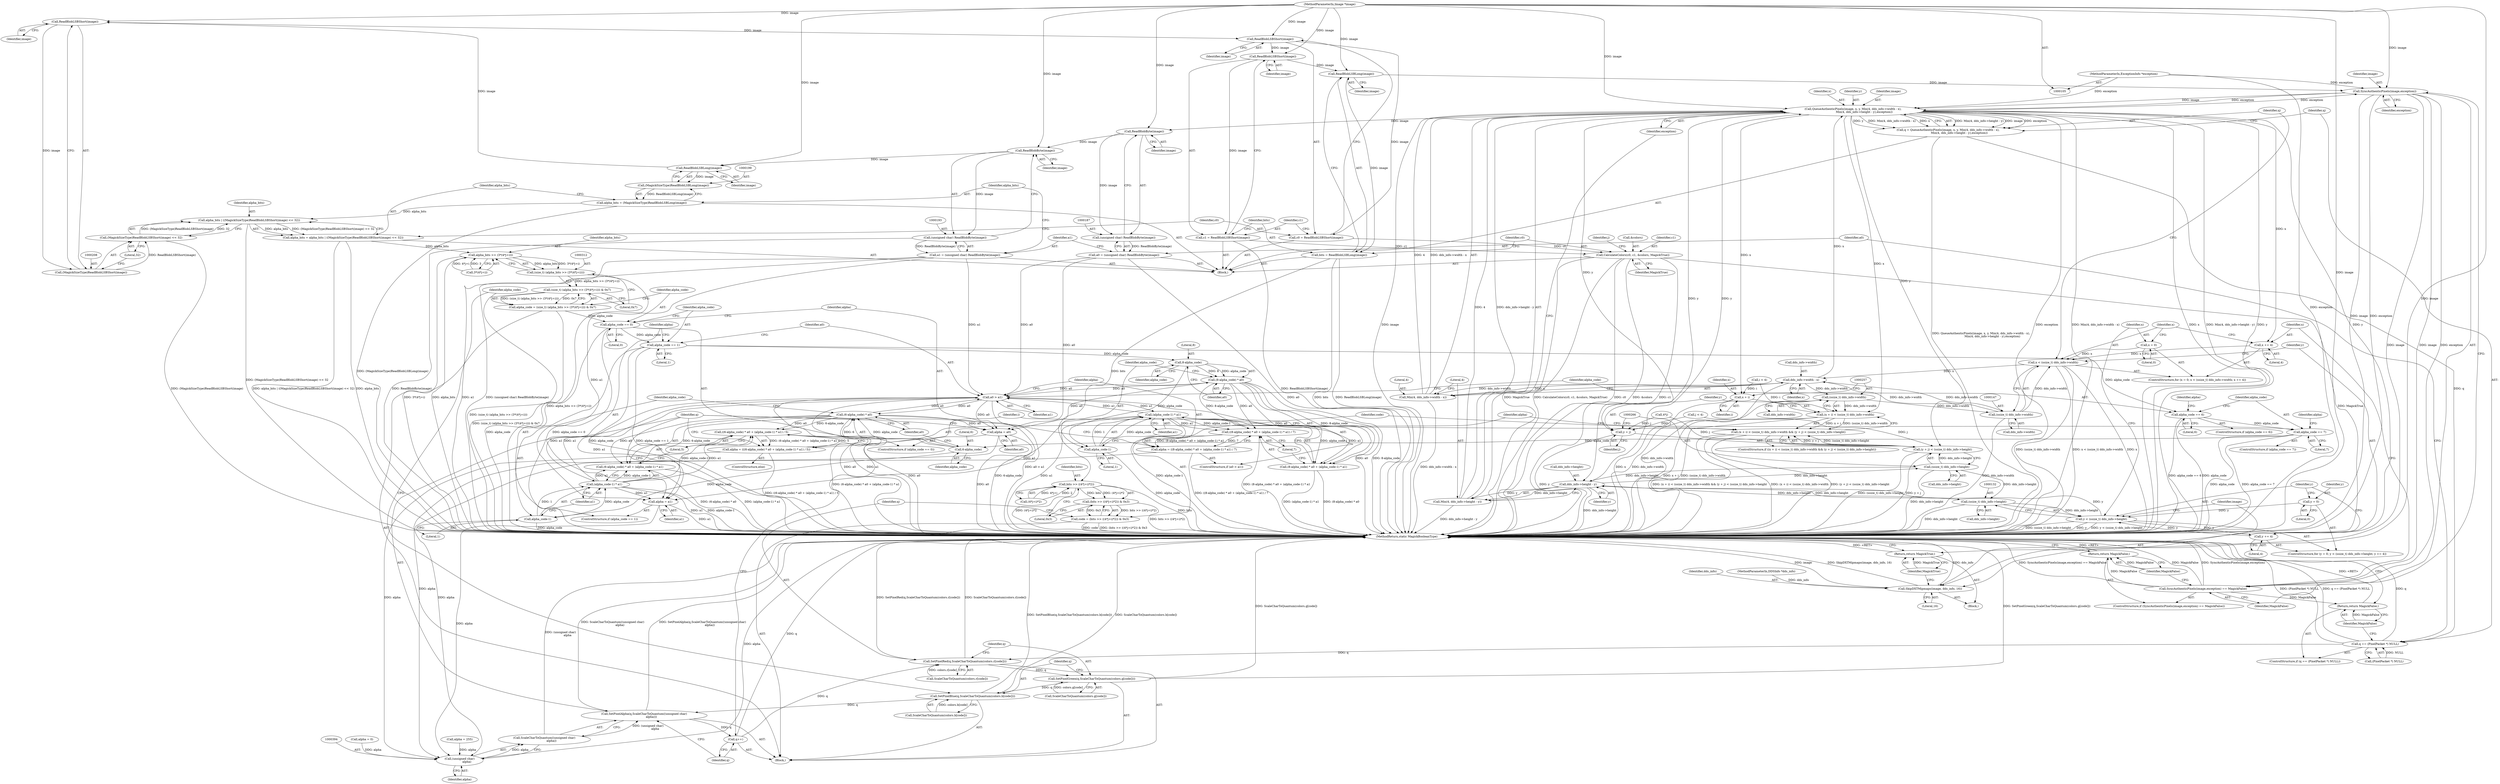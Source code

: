 digraph "1_ImageMagick_d7325bac173492b358417a0ad49fabad44447d52_2@pointer" {
"1000209" [label="(Call,ReadBlobLSBShort(image))"];
"1000200" [label="(Call,ReadBlobLSBLong(image))"];
"1000194" [label="(Call,ReadBlobByte(image))"];
"1000188" [label="(Call,ReadBlobByte(image))"];
"1000157" [label="(Call,QueueAuthenticPixels(image, x, y, Min(4, dds_info->width - x),\n                         Min(4, dds_info->height - y),exception))"];
"1000400" [label="(Call,SyncAuthenticPixels(image,exception))"];
"1000222" [label="(Call,ReadBlobLSBLong(image))"];
"1000218" [label="(Call,ReadBlobLSBShort(image))"];
"1000214" [label="(Call,ReadBlobLSBShort(image))"];
"1000209" [label="(Call,ReadBlobLSBShort(image))"];
"1000106" [label="(MethodParameterIn,Image *image)"];
"1000108" [label="(MethodParameterIn,ExceptionInfo *exception)"];
"1000163" [label="(Call,dds_info->width - x)"];
"1000146" [label="(Call,(ssize_t) dds_info->width)"];
"1000256" [label="(Call,(ssize_t) dds_info->width)"];
"1000144" [label="(Call,x < (ssize_t) dds_info->width)"];
"1000141" [label="(Call,x = 0)"];
"1000151" [label="(Call,x += 4)"];
"1000170" [label="(Call,dds_info->height - y)"];
"1000265" [label="(Call,(ssize_t) dds_info->height)"];
"1000131" [label="(Call,(ssize_t) dds_info->height)"];
"1000129" [label="(Call,y < (ssize_t) dds_info->height)"];
"1000126" [label="(Call,y = 0)"];
"1000136" [label="(Call,y += 4)"];
"1000161" [label="(Call,Min(4, dds_info->width - x))"];
"1000168" [label="(Call,Min(4, dds_info->height - y))"];
"1000207" [label="(Call,(MagickSizeType)ReadBlobLSBShort(image))"];
"1000206" [label="(Call,(MagickSizeType)ReadBlobLSBShort(image) << 32)"];
"1000204" [label="(Call,alpha_bits | ((MagickSizeType)ReadBlobLSBShort(image) << 32))"];
"1000202" [label="(Call,alpha_bits = alpha_bits | ((MagickSizeType)ReadBlobLSBShort(image) << 32))"];
"1000313" [label="(Call,alpha_bits >> (3*(4*j+i)))"];
"1000311" [label="(Call,(size_t) (alpha_bits >> (3*(4*j+i))))"];
"1000310" [label="(Call,(size_t) (alpha_bits >> (3*(4*j+i))) & 0x7)"];
"1000308" [label="(Call,alpha_code = (size_t) (alpha_bits >> (3*(4*j+i))) & 0x7)"];
"1000324" [label="(Call,alpha_code == 0)"];
"1000332" [label="(Call,alpha_code == 1)"];
"1000348" [label="(Call,8-alpha_code)"];
"1000347" [label="(Call,(8-alpha_code) * a0)"];
"1000327" [label="(Call,alpha = a0)"];
"1000393" [label="(Call,(unsigned char)\n                alpha)"];
"1000392" [label="(Call,ScaleCharToQuantum((unsigned char)\n                alpha))"];
"1000390" [label="(Call,SetPixelAlpha(q,ScaleCharToQuantum((unsigned char)\n                alpha)))"];
"1000396" [label="(Call,q++)"];
"1000284" [label="(Call,SetPixelRed(q,ScaleCharToQuantum(colors.r[code])))"];
"1000292" [label="(Call,SetPixelGreen(q,ScaleCharToQuantum(colors.g[code])))"];
"1000300" [label="(Call,SetPixelBlue(q,ScaleCharToQuantum(colors.b[code])))"];
"1000340" [label="(Call,a0 > a1)"];
"1000335" [label="(Call,alpha = a1)"];
"1000352" [label="(Call,(alpha_code-1) * a1)"];
"1000345" [label="(Call,((8-alpha_code) * a0 + (alpha_code-1) * a1) / 7)"];
"1000343" [label="(Call,alpha = ((8-alpha_code) * a0 + (alpha_code-1) * a1) / 7)"];
"1000346" [label="(Call,(8-alpha_code) * a0 + (alpha_code-1) * a1)"];
"1000379" [label="(Call,(6-alpha_code) * a0)"];
"1000377" [label="(Call,((6-alpha_code) * a0 + (alpha_code-1) * a1) / 5)"];
"1000375" [label="(Call,alpha = (((6-alpha_code) * a0 + (alpha_code-1) * a1) / 5))"];
"1000378" [label="(Call,(6-alpha_code) * a0 + (alpha_code-1) * a1)"];
"1000384" [label="(Call,(alpha_code-1) * a1)"];
"1000353" [label="(Call,alpha_code-1)"];
"1000360" [label="(Call,alpha_code == 6)"];
"1000368" [label="(Call,alpha_code == 7)"];
"1000380" [label="(Call,6-alpha_code)"];
"1000385" [label="(Call,alpha_code-1)"];
"1000212" [label="(Call,c0 = ReadBlobLSBShort(image))"];
"1000224" [label="(Call,CalculateColors(c0, c1, &colors, MagickTrue))"];
"1000410" [label="(Return,return MagickTrue;)"];
"1000216" [label="(Call,c1 = ReadBlobLSBShort(image))"];
"1000220" [label="(Call,bits = ReadBlobLSBLong(image))"];
"1000274" [label="(Call,bits >> ((4*j+i)*2))"];
"1000273" [label="(Call,(bits >> ((4*j+i)*2)) & 0x3)"];
"1000271" [label="(Call,code = (bits >> ((4*j+i)*2)) & 0x3)"];
"1000261" [label="(Call,(y + j) < (ssize_t) dds_info->height)"];
"1000251" [label="(Call,(x + i) < (ssize_t) dds_info->width && (y + j) < (ssize_t) dds_info->height)"];
"1000252" [label="(Call,(x + i) < (ssize_t) dds_info->width)"];
"1000155" [label="(Call,q = QueueAuthenticPixels(image, x, y, Min(4, dds_info->width - x),\n                         Min(4, dds_info->height - y),exception))"];
"1000177" [label="(Call,q == (PixelPacket *) NULL)"];
"1000186" [label="(Call,(unsigned char) ReadBlobByte(image))"];
"1000184" [label="(Call,a0 = (unsigned char) ReadBlobByte(image))"];
"1000192" [label="(Call,(unsigned char) ReadBlobByte(image))"];
"1000190" [label="(Call,a1 = (unsigned char) ReadBlobByte(image))"];
"1000198" [label="(Call,(MagickSizeType)ReadBlobLSBLong(image))"];
"1000196" [label="(Call,alpha_bits = (MagickSizeType)ReadBlobLSBLong(image))"];
"1000253" [label="(Call,x + i)"];
"1000262" [label="(Call,y + j)"];
"1000399" [label="(Call,SyncAuthenticPixels(image,exception) == MagickFalse)"];
"1000182" [label="(Return,return MagickFalse;)"];
"1000404" [label="(Return,return MagickFalse;)"];
"1000406" [label="(Call,SkipDXTMipmaps(image, dds_info, 16))"];
"1000108" [label="(MethodParameterIn,ExceptionInfo *exception)"];
"1000189" [label="(Identifier,image)"];
"1000265" [label="(Call,(ssize_t) dds_info->height)"];
"1000326" [label="(Literal,0)"];
"1000382" [label="(Identifier,alpha_code)"];
"1000109" [label="(Block,)"];
"1000274" [label="(Call,bits >> ((4*j+i)*2))"];
"1000391" [label="(Identifier,q)"];
"1000401" [label="(Identifier,image)"];
"1000308" [label="(Call,alpha_code = (size_t) (alpha_bits >> (3*(4*j+i))) & 0x7)"];
"1000340" [label="(Call,a0 > a1)"];
"1000197" [label="(Identifier,alpha_bits)"];
"1000375" [label="(Call,alpha = (((6-alpha_code) * a0 + (alpha_code-1) * a1) / 5))"];
"1000402" [label="(Identifier,exception)"];
"1000371" [label="(Call,alpha = 255)"];
"1000286" [label="(Call,ScaleCharToQuantum(colors.r[code]))"];
"1000127" [label="(Identifier,y)"];
"1000293" [label="(Identifier,q)"];
"1000207" [label="(Call,(MagickSizeType)ReadBlobLSBShort(image))"];
"1000362" [label="(Literal,6)"];
"1000363" [label="(Call,alpha = 0)"];
"1000191" [label="(Identifier,a1)"];
"1000376" [label="(Identifier,alpha)"];
"1000254" [label="(Identifier,x)"];
"1000137" [label="(Identifier,y)"];
"1000276" [label="(Call,(4*j+i)*2)"];
"1000176" [label="(ControlStructure,if (q == (PixelPacket *) NULL))"];
"1000131" [label="(Call,(ssize_t) dds_info->height)"];
"1000345" [label="(Call,((8-alpha_code) * a0 + (alpha_code-1) * a1) / 7)"];
"1000383" [label="(Identifier,a0)"];
"1000128" [label="(Literal,0)"];
"1000377" [label="(Call,((6-alpha_code) * a0 + (alpha_code-1) * a1) / 5)"];
"1000175" [label="(Identifier,exception)"];
"1000352" [label="(Call,(alpha_code-1) * a1)"];
"1000161" [label="(Call,Min(4, dds_info->width - x))"];
"1000158" [label="(Identifier,image)"];
"1000313" [label="(Call,alpha_bits >> (3*(4*j+i)))"];
"1000336" [label="(Identifier,alpha)"];
"1000218" [label="(Call,ReadBlobLSBShort(image))"];
"1000360" [label="(Call,alpha_code == 6)"];
"1000403" [label="(Identifier,MagickFalse)"];
"1000271" [label="(Call,code = (bits >> ((4*j+i)*2)) & 0x3)"];
"1000154" [label="(Block,)"];
"1000162" [label="(Literal,4)"];
"1000314" [label="(Identifier,alpha_bits)"];
"1000309" [label="(Identifier,alpha_code)"];
"1000153" [label="(Literal,4)"];
"1000188" [label="(Call,ReadBlobByte(image))"];
"1000285" [label="(Identifier,q)"];
"1000361" [label="(Identifier,alpha_code)"];
"1000226" [label="(Identifier,c1)"];
"1000206" [label="(Call,(MagickSizeType)ReadBlobLSBShort(image) << 32)"];
"1000125" [label="(ControlStructure,for (y = 0; y < (ssize_t) dds_info->height; y += 4))"];
"1000204" [label="(Call,alpha_bits | ((MagickSizeType)ReadBlobLSBShort(image) << 32))"];
"1000302" [label="(Call,ScaleCharToQuantum(colors.b[code]))"];
"1000359" [label="(ControlStructure,if (alpha_code == 6))"];
"1000179" [label="(Call,(PixelPacket *) NULL)"];
"1000405" [label="(Identifier,MagickFalse)"];
"1000182" [label="(Return,return MagickFalse;)"];
"1000232" [label="(Identifier,j)"];
"1000136" [label="(Call,y += 4)"];
"1000356" [label="(Identifier,a1)"];
"1000144" [label="(Call,x < (ssize_t) dds_info->width)"];
"1000275" [label="(Identifier,bits)"];
"1000212" [label="(Call,c0 = ReadBlobLSBShort(image))"];
"1000205" [label="(Identifier,alpha_bits)"];
"1000174" [label="(Identifier,y)"];
"1000354" [label="(Identifier,alpha_code)"];
"1000253" [label="(Call,x + i)"];
"1000256" [label="(Call,(ssize_t) dds_info->width)"];
"1000311" [label="(Call,(size_t) (alpha_bits >> (3*(4*j+i))))"];
"1000178" [label="(Identifier,q)"];
"1000255" [label="(Identifier,i)"];
"1000323" [label="(ControlStructure,if (alpha_code == 0))"];
"1000346" [label="(Call,(8-alpha_code) * a0 + (alpha_code-1) * a1)"];
"1000322" [label="(Literal,0x7)"];
"1000389" [label="(Literal,5)"];
"1000370" [label="(Literal,7)"];
"1000227" [label="(Call,&colors)"];
"1000200" [label="(Call,ReadBlobLSBLong(image))"];
"1000159" [label="(Identifier,x)"];
"1000216" [label="(Call,c1 = ReadBlobLSBShort(image))"];
"1000349" [label="(Literal,8)"];
"1000224" [label="(Call,CalculateColors(c0, c1, &colors, MagickTrue))"];
"1000222" [label="(Call,ReadBlobLSBLong(image))"];
"1000217" [label="(Identifier,c1)"];
"1000353" [label="(Call,alpha_code-1)"];
"1000344" [label="(Identifier,alpha)"];
"1000201" [label="(Identifier,image)"];
"1000234" [label="(Call,j < 4)"];
"1000209" [label="(Call,ReadBlobLSBShort(image))"];
"1000351" [label="(Identifier,a0)"];
"1000329" [label="(Identifier,a0)"];
"1000393" [label="(Call,(unsigned char)\n                alpha)"];
"1000169" [label="(Literal,4)"];
"1000164" [label="(Call,dds_info->width)"];
"1000160" [label="(Identifier,y)"];
"1000143" [label="(Literal,0)"];
"1000357" [label="(Literal,7)"];
"1000386" [label="(Identifier,alpha_code)"];
"1000126" [label="(Call,y = 0)"];
"1000140" [label="(ControlStructure,for (x = 0; x < (ssize_t) dds_info->width; x += 4))"];
"1000292" [label="(Call,SetPixelGreen(q,ScaleCharToQuantum(colors.g[code])))"];
"1000324" [label="(Call,alpha_code == 0)"];
"1000130" [label="(Identifier,y)"];
"1000385" [label="(Call,alpha_code-1)"];
"1000184" [label="(Call,a0 = (unsigned char) ReadBlobByte(image))"];
"1000142" [label="(Identifier,x)"];
"1000395" [label="(Identifier,alpha)"];
"1000368" [label="(Call,alpha_code == 7)"];
"1000355" [label="(Literal,1)"];
"1000244" [label="(Call,i < 4)"];
"1000106" [label="(MethodParameterIn,Image *image)"];
"1000392" [label="(Call,ScaleCharToQuantum((unsigned char)\n                alpha))"];
"1000151" [label="(Call,x += 4)"];
"1000315" [label="(Call,3*(4*j+i))"];
"1000332" [label="(Call,alpha_code == 1)"];
"1000221" [label="(Identifier,bits)"];
"1000264" [label="(Identifier,j)"];
"1000325" [label="(Identifier,alpha_code)"];
"1000270" [label="(Block,)"];
"1000380" [label="(Call,6-alpha_code)"];
"1000133" [label="(Call,dds_info->height)"];
"1000141" [label="(Call,x = 0)"];
"1000396" [label="(Call,q++)"];
"1000328" [label="(Identifier,alpha)"];
"1000379" [label="(Call,(6-alpha_code) * a0)"];
"1000407" [label="(Identifier,image)"];
"1000300" [label="(Call,SetPixelBlue(q,ScaleCharToQuantum(colors.b[code])))"];
"1000129" [label="(Call,y < (ssize_t) dds_info->height)"];
"1000190" [label="(Call,a1 = (unsigned char) ReadBlobByte(image))"];
"1000387" [label="(Literal,1)"];
"1000411" [label="(Identifier,MagickTrue)"];
"1000186" [label="(Call,(unsigned char) ReadBlobByte(image))"];
"1000342" [label="(Identifier,a1)"];
"1000156" [label="(Identifier,q)"];
"1000408" [label="(Identifier,dds_info)"];
"1000211" [label="(Literal,32)"];
"1000406" [label="(Call,SkipDXTMipmaps(image, dds_info, 16))"];
"1000272" [label="(Identifier,code)"];
"1000263" [label="(Identifier,y)"];
"1000294" [label="(Call,ScaleCharToQuantum(colors.g[code]))"];
"1000400" [label="(Call,SyncAuthenticPixels(image,exception))"];
"1000335" [label="(Call,alpha = a1)"];
"1000198" [label="(Call,(MagickSizeType)ReadBlobLSBLong(image))"];
"1000192" [label="(Call,(unsigned char) ReadBlobByte(image))"];
"1000310" [label="(Call,(size_t) (alpha_bits >> (3*(4*j+i))) & 0x7)"];
"1000195" [label="(Identifier,image)"];
"1000210" [label="(Identifier,image)"];
"1000348" [label="(Call,8-alpha_code)"];
"1000183" [label="(Identifier,MagickFalse)"];
"1000334" [label="(Literal,1)"];
"1000107" [label="(MethodParameterIn,DDSInfo *dds_info)"];
"1000214" [label="(Call,ReadBlobLSBShort(image))"];
"1000364" [label="(Identifier,alpha)"];
"1000185" [label="(Identifier,a0)"];
"1000203" [label="(Identifier,alpha_bits)"];
"1000252" [label="(Call,(x + i) < (ssize_t) dds_info->width)"];
"1000177" [label="(Call,q == (PixelPacket *) NULL)"];
"1000397" [label="(Identifier,q)"];
"1000155" [label="(Call,q = QueueAuthenticPixels(image, x, y, Min(4, dds_info->width - x),\n                         Min(4, dds_info->height - y),exception))"];
"1000171" [label="(Call,dds_info->height)"];
"1000202" [label="(Call,alpha_bits = alpha_bits | ((MagickSizeType)ReadBlobLSBShort(image) << 32))"];
"1000248" [label="(Identifier,i)"];
"1000146" [label="(Call,(ssize_t) dds_info->width)"];
"1000399" [label="(Call,SyncAuthenticPixels(image,exception) == MagickFalse)"];
"1000327" [label="(Call,alpha = a0)"];
"1000343" [label="(Call,alpha = ((8-alpha_code) * a0 + (alpha_code-1) * a1) / 7)"];
"1000283" [label="(Literal,0x3)"];
"1000220" [label="(Call,bits = ReadBlobLSBLong(image))"];
"1000138" [label="(Literal,4)"];
"1000219" [label="(Identifier,image)"];
"1000410" [label="(Return,return MagickTrue;)"];
"1000170" [label="(Call,dds_info->height - y)"];
"1000145" [label="(Identifier,x)"];
"1000267" [label="(Call,dds_info->height)"];
"1000163" [label="(Call,dds_info->width - x)"];
"1000223" [label="(Identifier,image)"];
"1000157" [label="(Call,QueueAuthenticPixels(image, x, y, Min(4, dds_info->width - x),\n                         Min(4, dds_info->height - y),exception))"];
"1000347" [label="(Call,(8-alpha_code) * a0)"];
"1000167" [label="(Identifier,x)"];
"1000333" [label="(Identifier,alpha_code)"];
"1000251" [label="(Call,(x + i) < (ssize_t) dds_info->width && (y + j) < (ssize_t) dds_info->height)"];
"1000194" [label="(Call,ReadBlobByte(image))"];
"1000196" [label="(Call,alpha_bits = (MagickSizeType)ReadBlobLSBLong(image))"];
"1000225" [label="(Identifier,c0)"];
"1000369" [label="(Identifier,alpha_code)"];
"1000213" [label="(Identifier,c0)"];
"1000258" [label="(Call,dds_info->width)"];
"1000284" [label="(Call,SetPixelRed(q,ScaleCharToQuantum(colors.r[code])))"];
"1000168" [label="(Call,Min(4, dds_info->height - y))"];
"1000262" [label="(Call,y + j)"];
"1000152" [label="(Identifier,x)"];
"1000301" [label="(Identifier,q)"];
"1000388" [label="(Identifier,a1)"];
"1000390" [label="(Call,SetPixelAlpha(q,ScaleCharToQuantum((unsigned char)\n                alpha)))"];
"1000318" [label="(Call,4*j)"];
"1000398" [label="(ControlStructure,if (SyncAuthenticPixels(image,exception) == MagickFalse))"];
"1000367" [label="(ControlStructure,if (alpha_code == 7))"];
"1000339" [label="(ControlStructure,if (a0 > a1))"];
"1000350" [label="(Identifier,alpha_code)"];
"1000273" [label="(Call,(bits >> ((4*j+i)*2)) & 0x3)"];
"1000378" [label="(Call,(6-alpha_code) * a0 + (alpha_code-1) * a1)"];
"1000372" [label="(Identifier,alpha)"];
"1000337" [label="(Identifier,a1)"];
"1000261" [label="(Call,(y + j) < (ssize_t) dds_info->height)"];
"1000341" [label="(Identifier,a0)"];
"1000381" [label="(Literal,6)"];
"1000404" [label="(Return,return MagickFalse;)"];
"1000384" [label="(Call,(alpha_code-1) * a1)"];
"1000250" [label="(ControlStructure,if ((x + i) < (ssize_t) dds_info->width && (y + j) < (ssize_t) dds_info->height))"];
"1000148" [label="(Call,dds_info->width)"];
"1000331" [label="(ControlStructure,if (alpha_code == 1))"];
"1000412" [label="(MethodReturn,static MagickBooleanType)"];
"1000409" [label="(Literal,16)"];
"1000215" [label="(Identifier,image)"];
"1000229" [label="(Identifier,MagickTrue)"];
"1000374" [label="(ControlStructure,else)"];
"1000209" -> "1000207"  [label="AST: "];
"1000209" -> "1000210"  [label="CFG: "];
"1000210" -> "1000209"  [label="AST: "];
"1000207" -> "1000209"  [label="CFG: "];
"1000209" -> "1000207"  [label="DDG: image"];
"1000200" -> "1000209"  [label="DDG: image"];
"1000106" -> "1000209"  [label="DDG: image"];
"1000209" -> "1000214"  [label="DDG: image"];
"1000200" -> "1000198"  [label="AST: "];
"1000200" -> "1000201"  [label="CFG: "];
"1000201" -> "1000200"  [label="AST: "];
"1000198" -> "1000200"  [label="CFG: "];
"1000200" -> "1000198"  [label="DDG: image"];
"1000194" -> "1000200"  [label="DDG: image"];
"1000106" -> "1000200"  [label="DDG: image"];
"1000194" -> "1000192"  [label="AST: "];
"1000194" -> "1000195"  [label="CFG: "];
"1000195" -> "1000194"  [label="AST: "];
"1000192" -> "1000194"  [label="CFG: "];
"1000194" -> "1000192"  [label="DDG: image"];
"1000188" -> "1000194"  [label="DDG: image"];
"1000106" -> "1000194"  [label="DDG: image"];
"1000188" -> "1000186"  [label="AST: "];
"1000188" -> "1000189"  [label="CFG: "];
"1000189" -> "1000188"  [label="AST: "];
"1000186" -> "1000188"  [label="CFG: "];
"1000188" -> "1000186"  [label="DDG: image"];
"1000157" -> "1000188"  [label="DDG: image"];
"1000106" -> "1000188"  [label="DDG: image"];
"1000157" -> "1000155"  [label="AST: "];
"1000157" -> "1000175"  [label="CFG: "];
"1000158" -> "1000157"  [label="AST: "];
"1000159" -> "1000157"  [label="AST: "];
"1000160" -> "1000157"  [label="AST: "];
"1000161" -> "1000157"  [label="AST: "];
"1000168" -> "1000157"  [label="AST: "];
"1000175" -> "1000157"  [label="AST: "];
"1000155" -> "1000157"  [label="CFG: "];
"1000157" -> "1000412"  [label="DDG: x"];
"1000157" -> "1000412"  [label="DDG: Min(4, dds_info->height - y)"];
"1000157" -> "1000412"  [label="DDG: y"];
"1000157" -> "1000412"  [label="DDG: image"];
"1000157" -> "1000412"  [label="DDG: Min(4, dds_info->width - x)"];
"1000157" -> "1000412"  [label="DDG: exception"];
"1000157" -> "1000136"  [label="DDG: y"];
"1000157" -> "1000151"  [label="DDG: x"];
"1000157" -> "1000155"  [label="DDG: Min(4, dds_info->height - y)"];
"1000157" -> "1000155"  [label="DDG: image"];
"1000157" -> "1000155"  [label="DDG: exception"];
"1000157" -> "1000155"  [label="DDG: y"];
"1000157" -> "1000155"  [label="DDG: Min(4, dds_info->width - x)"];
"1000157" -> "1000155"  [label="DDG: x"];
"1000400" -> "1000157"  [label="DDG: image"];
"1000400" -> "1000157"  [label="DDG: exception"];
"1000106" -> "1000157"  [label="DDG: image"];
"1000163" -> "1000157"  [label="DDG: x"];
"1000170" -> "1000157"  [label="DDG: y"];
"1000161" -> "1000157"  [label="DDG: 4"];
"1000161" -> "1000157"  [label="DDG: dds_info->width - x"];
"1000168" -> "1000157"  [label="DDG: 4"];
"1000168" -> "1000157"  [label="DDG: dds_info->height - y"];
"1000157" -> "1000170"  [label="DDG: y"];
"1000108" -> "1000157"  [label="DDG: exception"];
"1000157" -> "1000252"  [label="DDG: x"];
"1000157" -> "1000253"  [label="DDG: x"];
"1000157" -> "1000261"  [label="DDG: y"];
"1000157" -> "1000262"  [label="DDG: y"];
"1000157" -> "1000400"  [label="DDG: exception"];
"1000400" -> "1000399"  [label="AST: "];
"1000400" -> "1000402"  [label="CFG: "];
"1000401" -> "1000400"  [label="AST: "];
"1000402" -> "1000400"  [label="AST: "];
"1000403" -> "1000400"  [label="CFG: "];
"1000400" -> "1000412"  [label="DDG: image"];
"1000400" -> "1000412"  [label="DDG: exception"];
"1000400" -> "1000399"  [label="DDG: image"];
"1000400" -> "1000399"  [label="DDG: exception"];
"1000222" -> "1000400"  [label="DDG: image"];
"1000106" -> "1000400"  [label="DDG: image"];
"1000108" -> "1000400"  [label="DDG: exception"];
"1000400" -> "1000406"  [label="DDG: image"];
"1000222" -> "1000220"  [label="AST: "];
"1000222" -> "1000223"  [label="CFG: "];
"1000223" -> "1000222"  [label="AST: "];
"1000220" -> "1000222"  [label="CFG: "];
"1000222" -> "1000220"  [label="DDG: image"];
"1000218" -> "1000222"  [label="DDG: image"];
"1000106" -> "1000222"  [label="DDG: image"];
"1000218" -> "1000216"  [label="AST: "];
"1000218" -> "1000219"  [label="CFG: "];
"1000219" -> "1000218"  [label="AST: "];
"1000216" -> "1000218"  [label="CFG: "];
"1000218" -> "1000216"  [label="DDG: image"];
"1000214" -> "1000218"  [label="DDG: image"];
"1000106" -> "1000218"  [label="DDG: image"];
"1000214" -> "1000212"  [label="AST: "];
"1000214" -> "1000215"  [label="CFG: "];
"1000215" -> "1000214"  [label="AST: "];
"1000212" -> "1000214"  [label="CFG: "];
"1000214" -> "1000212"  [label="DDG: image"];
"1000106" -> "1000214"  [label="DDG: image"];
"1000106" -> "1000105"  [label="AST: "];
"1000106" -> "1000412"  [label="DDG: image"];
"1000106" -> "1000406"  [label="DDG: image"];
"1000108" -> "1000105"  [label="AST: "];
"1000108" -> "1000412"  [label="DDG: exception"];
"1000163" -> "1000161"  [label="AST: "];
"1000163" -> "1000167"  [label="CFG: "];
"1000164" -> "1000163"  [label="AST: "];
"1000167" -> "1000163"  [label="AST: "];
"1000161" -> "1000163"  [label="CFG: "];
"1000163" -> "1000412"  [label="DDG: dds_info->width"];
"1000163" -> "1000146"  [label="DDG: dds_info->width"];
"1000163" -> "1000161"  [label="DDG: dds_info->width"];
"1000163" -> "1000161"  [label="DDG: x"];
"1000146" -> "1000163"  [label="DDG: dds_info->width"];
"1000144" -> "1000163"  [label="DDG: x"];
"1000163" -> "1000256"  [label="DDG: dds_info->width"];
"1000146" -> "1000144"  [label="AST: "];
"1000146" -> "1000148"  [label="CFG: "];
"1000147" -> "1000146"  [label="AST: "];
"1000148" -> "1000146"  [label="AST: "];
"1000144" -> "1000146"  [label="CFG: "];
"1000146" -> "1000412"  [label="DDG: dds_info->width"];
"1000146" -> "1000144"  [label="DDG: dds_info->width"];
"1000256" -> "1000146"  [label="DDG: dds_info->width"];
"1000256" -> "1000252"  [label="AST: "];
"1000256" -> "1000258"  [label="CFG: "];
"1000257" -> "1000256"  [label="AST: "];
"1000258" -> "1000256"  [label="AST: "];
"1000252" -> "1000256"  [label="CFG: "];
"1000256" -> "1000412"  [label="DDG: dds_info->width"];
"1000256" -> "1000252"  [label="DDG: dds_info->width"];
"1000144" -> "1000140"  [label="AST: "];
"1000145" -> "1000144"  [label="AST: "];
"1000156" -> "1000144"  [label="CFG: "];
"1000137" -> "1000144"  [label="CFG: "];
"1000144" -> "1000412"  [label="DDG: x < (ssize_t) dds_info->width"];
"1000144" -> "1000412"  [label="DDG: x"];
"1000144" -> "1000412"  [label="DDG: (ssize_t) dds_info->width"];
"1000141" -> "1000144"  [label="DDG: x"];
"1000151" -> "1000144"  [label="DDG: x"];
"1000141" -> "1000140"  [label="AST: "];
"1000141" -> "1000143"  [label="CFG: "];
"1000142" -> "1000141"  [label="AST: "];
"1000143" -> "1000141"  [label="AST: "];
"1000145" -> "1000141"  [label="CFG: "];
"1000151" -> "1000140"  [label="AST: "];
"1000151" -> "1000153"  [label="CFG: "];
"1000152" -> "1000151"  [label="AST: "];
"1000153" -> "1000151"  [label="AST: "];
"1000145" -> "1000151"  [label="CFG: "];
"1000170" -> "1000168"  [label="AST: "];
"1000170" -> "1000174"  [label="CFG: "];
"1000171" -> "1000170"  [label="AST: "];
"1000174" -> "1000170"  [label="AST: "];
"1000168" -> "1000170"  [label="CFG: "];
"1000170" -> "1000412"  [label="DDG: dds_info->height"];
"1000170" -> "1000131"  [label="DDG: dds_info->height"];
"1000170" -> "1000168"  [label="DDG: dds_info->height"];
"1000170" -> "1000168"  [label="DDG: y"];
"1000265" -> "1000170"  [label="DDG: dds_info->height"];
"1000131" -> "1000170"  [label="DDG: dds_info->height"];
"1000129" -> "1000170"  [label="DDG: y"];
"1000170" -> "1000265"  [label="DDG: dds_info->height"];
"1000265" -> "1000261"  [label="AST: "];
"1000265" -> "1000267"  [label="CFG: "];
"1000266" -> "1000265"  [label="AST: "];
"1000267" -> "1000265"  [label="AST: "];
"1000261" -> "1000265"  [label="CFG: "];
"1000265" -> "1000412"  [label="DDG: dds_info->height"];
"1000265" -> "1000131"  [label="DDG: dds_info->height"];
"1000265" -> "1000261"  [label="DDG: dds_info->height"];
"1000131" -> "1000129"  [label="AST: "];
"1000131" -> "1000133"  [label="CFG: "];
"1000132" -> "1000131"  [label="AST: "];
"1000133" -> "1000131"  [label="AST: "];
"1000129" -> "1000131"  [label="CFG: "];
"1000131" -> "1000412"  [label="DDG: dds_info->height"];
"1000131" -> "1000129"  [label="DDG: dds_info->height"];
"1000129" -> "1000125"  [label="AST: "];
"1000130" -> "1000129"  [label="AST: "];
"1000142" -> "1000129"  [label="CFG: "];
"1000407" -> "1000129"  [label="CFG: "];
"1000129" -> "1000412"  [label="DDG: y"];
"1000129" -> "1000412"  [label="DDG: y < (ssize_t) dds_info->height"];
"1000129" -> "1000412"  [label="DDG: (ssize_t) dds_info->height"];
"1000126" -> "1000129"  [label="DDG: y"];
"1000136" -> "1000129"  [label="DDG: y"];
"1000129" -> "1000136"  [label="DDG: y"];
"1000126" -> "1000125"  [label="AST: "];
"1000126" -> "1000128"  [label="CFG: "];
"1000127" -> "1000126"  [label="AST: "];
"1000128" -> "1000126"  [label="AST: "];
"1000130" -> "1000126"  [label="CFG: "];
"1000136" -> "1000125"  [label="AST: "];
"1000136" -> "1000138"  [label="CFG: "];
"1000137" -> "1000136"  [label="AST: "];
"1000138" -> "1000136"  [label="AST: "];
"1000130" -> "1000136"  [label="CFG: "];
"1000162" -> "1000161"  [label="AST: "];
"1000169" -> "1000161"  [label="CFG: "];
"1000161" -> "1000412"  [label="DDG: dds_info->width - x"];
"1000169" -> "1000168"  [label="AST: "];
"1000175" -> "1000168"  [label="CFG: "];
"1000168" -> "1000412"  [label="DDG: dds_info->height - y"];
"1000207" -> "1000206"  [label="AST: "];
"1000208" -> "1000207"  [label="AST: "];
"1000211" -> "1000207"  [label="CFG: "];
"1000207" -> "1000206"  [label="DDG: ReadBlobLSBShort(image)"];
"1000206" -> "1000204"  [label="AST: "];
"1000206" -> "1000211"  [label="CFG: "];
"1000211" -> "1000206"  [label="AST: "];
"1000204" -> "1000206"  [label="CFG: "];
"1000206" -> "1000412"  [label="DDG: (MagickSizeType)ReadBlobLSBShort(image)"];
"1000206" -> "1000204"  [label="DDG: (MagickSizeType)ReadBlobLSBShort(image)"];
"1000206" -> "1000204"  [label="DDG: 32"];
"1000204" -> "1000202"  [label="AST: "];
"1000205" -> "1000204"  [label="AST: "];
"1000202" -> "1000204"  [label="CFG: "];
"1000204" -> "1000412"  [label="DDG: (MagickSizeType)ReadBlobLSBShort(image) << 32"];
"1000204" -> "1000202"  [label="DDG: alpha_bits"];
"1000204" -> "1000202"  [label="DDG: (MagickSizeType)ReadBlobLSBShort(image) << 32"];
"1000196" -> "1000204"  [label="DDG: alpha_bits"];
"1000202" -> "1000154"  [label="AST: "];
"1000203" -> "1000202"  [label="AST: "];
"1000213" -> "1000202"  [label="CFG: "];
"1000202" -> "1000412"  [label="DDG: alpha_bits"];
"1000202" -> "1000412"  [label="DDG: alpha_bits | ((MagickSizeType)ReadBlobLSBShort(image) << 32)"];
"1000202" -> "1000313"  [label="DDG: alpha_bits"];
"1000313" -> "1000311"  [label="AST: "];
"1000313" -> "1000315"  [label="CFG: "];
"1000314" -> "1000313"  [label="AST: "];
"1000315" -> "1000313"  [label="AST: "];
"1000311" -> "1000313"  [label="CFG: "];
"1000313" -> "1000412"  [label="DDG: 3*(4*j+i)"];
"1000313" -> "1000412"  [label="DDG: alpha_bits"];
"1000313" -> "1000311"  [label="DDG: alpha_bits"];
"1000313" -> "1000311"  [label="DDG: 3*(4*j+i)"];
"1000315" -> "1000313"  [label="DDG: 3"];
"1000315" -> "1000313"  [label="DDG: 4*j+i"];
"1000311" -> "1000310"  [label="AST: "];
"1000312" -> "1000311"  [label="AST: "];
"1000322" -> "1000311"  [label="CFG: "];
"1000311" -> "1000412"  [label="DDG: alpha_bits >> (3*(4*j+i))"];
"1000311" -> "1000310"  [label="DDG: alpha_bits >> (3*(4*j+i))"];
"1000310" -> "1000308"  [label="AST: "];
"1000310" -> "1000322"  [label="CFG: "];
"1000322" -> "1000310"  [label="AST: "];
"1000308" -> "1000310"  [label="CFG: "];
"1000310" -> "1000412"  [label="DDG: (size_t) (alpha_bits >> (3*(4*j+i)))"];
"1000310" -> "1000308"  [label="DDG: (size_t) (alpha_bits >> (3*(4*j+i)))"];
"1000310" -> "1000308"  [label="DDG: 0x7"];
"1000308" -> "1000270"  [label="AST: "];
"1000309" -> "1000308"  [label="AST: "];
"1000325" -> "1000308"  [label="CFG: "];
"1000308" -> "1000412"  [label="DDG: (size_t) (alpha_bits >> (3*(4*j+i))) & 0x7"];
"1000308" -> "1000324"  [label="DDG: alpha_code"];
"1000324" -> "1000323"  [label="AST: "];
"1000324" -> "1000326"  [label="CFG: "];
"1000325" -> "1000324"  [label="AST: "];
"1000326" -> "1000324"  [label="AST: "];
"1000328" -> "1000324"  [label="CFG: "];
"1000333" -> "1000324"  [label="CFG: "];
"1000324" -> "1000412"  [label="DDG: alpha_code == 0"];
"1000324" -> "1000412"  [label="DDG: alpha_code"];
"1000324" -> "1000332"  [label="DDG: alpha_code"];
"1000332" -> "1000331"  [label="AST: "];
"1000332" -> "1000334"  [label="CFG: "];
"1000333" -> "1000332"  [label="AST: "];
"1000334" -> "1000332"  [label="AST: "];
"1000336" -> "1000332"  [label="CFG: "];
"1000341" -> "1000332"  [label="CFG: "];
"1000332" -> "1000412"  [label="DDG: alpha_code"];
"1000332" -> "1000412"  [label="DDG: alpha_code == 1"];
"1000332" -> "1000348"  [label="DDG: alpha_code"];
"1000332" -> "1000360"  [label="DDG: alpha_code"];
"1000348" -> "1000347"  [label="AST: "];
"1000348" -> "1000350"  [label="CFG: "];
"1000349" -> "1000348"  [label="AST: "];
"1000350" -> "1000348"  [label="AST: "];
"1000351" -> "1000348"  [label="CFG: "];
"1000348" -> "1000347"  [label="DDG: 8"];
"1000348" -> "1000347"  [label="DDG: alpha_code"];
"1000348" -> "1000353"  [label="DDG: alpha_code"];
"1000347" -> "1000346"  [label="AST: "];
"1000347" -> "1000351"  [label="CFG: "];
"1000351" -> "1000347"  [label="AST: "];
"1000354" -> "1000347"  [label="CFG: "];
"1000347" -> "1000412"  [label="DDG: a0"];
"1000347" -> "1000412"  [label="DDG: 8-alpha_code"];
"1000347" -> "1000327"  [label="DDG: a0"];
"1000347" -> "1000340"  [label="DDG: a0"];
"1000347" -> "1000345"  [label="DDG: 8-alpha_code"];
"1000347" -> "1000345"  [label="DDG: a0"];
"1000347" -> "1000346"  [label="DDG: 8-alpha_code"];
"1000347" -> "1000346"  [label="DDG: a0"];
"1000340" -> "1000347"  [label="DDG: a0"];
"1000327" -> "1000323"  [label="AST: "];
"1000327" -> "1000329"  [label="CFG: "];
"1000328" -> "1000327"  [label="AST: "];
"1000329" -> "1000327"  [label="AST: "];
"1000391" -> "1000327"  [label="CFG: "];
"1000327" -> "1000412"  [label="DDG: a0"];
"1000379" -> "1000327"  [label="DDG: a0"];
"1000340" -> "1000327"  [label="DDG: a0"];
"1000184" -> "1000327"  [label="DDG: a0"];
"1000327" -> "1000393"  [label="DDG: alpha"];
"1000393" -> "1000392"  [label="AST: "];
"1000393" -> "1000395"  [label="CFG: "];
"1000394" -> "1000393"  [label="AST: "];
"1000395" -> "1000393"  [label="AST: "];
"1000392" -> "1000393"  [label="CFG: "];
"1000393" -> "1000412"  [label="DDG: alpha"];
"1000393" -> "1000392"  [label="DDG: alpha"];
"1000375" -> "1000393"  [label="DDG: alpha"];
"1000363" -> "1000393"  [label="DDG: alpha"];
"1000371" -> "1000393"  [label="DDG: alpha"];
"1000335" -> "1000393"  [label="DDG: alpha"];
"1000343" -> "1000393"  [label="DDG: alpha"];
"1000392" -> "1000390"  [label="AST: "];
"1000390" -> "1000392"  [label="CFG: "];
"1000392" -> "1000412"  [label="DDG: (unsigned char)\n                alpha"];
"1000392" -> "1000390"  [label="DDG: (unsigned char)\n                alpha"];
"1000390" -> "1000270"  [label="AST: "];
"1000391" -> "1000390"  [label="AST: "];
"1000397" -> "1000390"  [label="CFG: "];
"1000390" -> "1000412"  [label="DDG: ScaleCharToQuantum((unsigned char)\n                alpha)"];
"1000390" -> "1000412"  [label="DDG: SetPixelAlpha(q,ScaleCharToQuantum((unsigned char)\n                alpha))"];
"1000300" -> "1000390"  [label="DDG: q"];
"1000390" -> "1000396"  [label="DDG: q"];
"1000396" -> "1000270"  [label="AST: "];
"1000396" -> "1000397"  [label="CFG: "];
"1000397" -> "1000396"  [label="AST: "];
"1000248" -> "1000396"  [label="CFG: "];
"1000396" -> "1000412"  [label="DDG: q"];
"1000396" -> "1000284"  [label="DDG: q"];
"1000284" -> "1000270"  [label="AST: "];
"1000284" -> "1000286"  [label="CFG: "];
"1000285" -> "1000284"  [label="AST: "];
"1000286" -> "1000284"  [label="AST: "];
"1000293" -> "1000284"  [label="CFG: "];
"1000284" -> "1000412"  [label="DDG: ScaleCharToQuantum(colors.r[code])"];
"1000284" -> "1000412"  [label="DDG: SetPixelRed(q,ScaleCharToQuantum(colors.r[code]))"];
"1000177" -> "1000284"  [label="DDG: q"];
"1000286" -> "1000284"  [label="DDG: colors.r[code]"];
"1000284" -> "1000292"  [label="DDG: q"];
"1000292" -> "1000270"  [label="AST: "];
"1000292" -> "1000294"  [label="CFG: "];
"1000293" -> "1000292"  [label="AST: "];
"1000294" -> "1000292"  [label="AST: "];
"1000301" -> "1000292"  [label="CFG: "];
"1000292" -> "1000412"  [label="DDG: SetPixelGreen(q,ScaleCharToQuantum(colors.g[code]))"];
"1000292" -> "1000412"  [label="DDG: ScaleCharToQuantum(colors.g[code])"];
"1000294" -> "1000292"  [label="DDG: colors.g[code]"];
"1000292" -> "1000300"  [label="DDG: q"];
"1000300" -> "1000270"  [label="AST: "];
"1000300" -> "1000302"  [label="CFG: "];
"1000301" -> "1000300"  [label="AST: "];
"1000302" -> "1000300"  [label="AST: "];
"1000309" -> "1000300"  [label="CFG: "];
"1000300" -> "1000412"  [label="DDG: ScaleCharToQuantum(colors.b[code])"];
"1000300" -> "1000412"  [label="DDG: SetPixelBlue(q,ScaleCharToQuantum(colors.b[code]))"];
"1000302" -> "1000300"  [label="DDG: colors.b[code]"];
"1000340" -> "1000339"  [label="AST: "];
"1000340" -> "1000342"  [label="CFG: "];
"1000341" -> "1000340"  [label="AST: "];
"1000342" -> "1000340"  [label="AST: "];
"1000344" -> "1000340"  [label="CFG: "];
"1000361" -> "1000340"  [label="CFG: "];
"1000340" -> "1000412"  [label="DDG: a1"];
"1000340" -> "1000412"  [label="DDG: a0 > a1"];
"1000340" -> "1000412"  [label="DDG: a0"];
"1000340" -> "1000335"  [label="DDG: a1"];
"1000379" -> "1000340"  [label="DDG: a0"];
"1000184" -> "1000340"  [label="DDG: a0"];
"1000352" -> "1000340"  [label="DDG: a1"];
"1000384" -> "1000340"  [label="DDG: a1"];
"1000190" -> "1000340"  [label="DDG: a1"];
"1000340" -> "1000352"  [label="DDG: a1"];
"1000340" -> "1000379"  [label="DDG: a0"];
"1000340" -> "1000384"  [label="DDG: a1"];
"1000335" -> "1000331"  [label="AST: "];
"1000335" -> "1000337"  [label="CFG: "];
"1000336" -> "1000335"  [label="AST: "];
"1000337" -> "1000335"  [label="AST: "];
"1000391" -> "1000335"  [label="CFG: "];
"1000335" -> "1000412"  [label="DDG: a1"];
"1000352" -> "1000335"  [label="DDG: a1"];
"1000384" -> "1000335"  [label="DDG: a1"];
"1000190" -> "1000335"  [label="DDG: a1"];
"1000352" -> "1000346"  [label="AST: "];
"1000352" -> "1000356"  [label="CFG: "];
"1000353" -> "1000352"  [label="AST: "];
"1000356" -> "1000352"  [label="AST: "];
"1000346" -> "1000352"  [label="CFG: "];
"1000352" -> "1000412"  [label="DDG: a1"];
"1000352" -> "1000412"  [label="DDG: alpha_code-1"];
"1000352" -> "1000345"  [label="DDG: alpha_code-1"];
"1000352" -> "1000345"  [label="DDG: a1"];
"1000352" -> "1000346"  [label="DDG: alpha_code-1"];
"1000352" -> "1000346"  [label="DDG: a1"];
"1000353" -> "1000352"  [label="DDG: alpha_code"];
"1000353" -> "1000352"  [label="DDG: 1"];
"1000345" -> "1000343"  [label="AST: "];
"1000345" -> "1000357"  [label="CFG: "];
"1000346" -> "1000345"  [label="AST: "];
"1000357" -> "1000345"  [label="AST: "];
"1000343" -> "1000345"  [label="CFG: "];
"1000345" -> "1000412"  [label="DDG: (8-alpha_code) * a0 + (alpha_code-1) * a1"];
"1000345" -> "1000343"  [label="DDG: (8-alpha_code) * a0 + (alpha_code-1) * a1"];
"1000345" -> "1000343"  [label="DDG: 7"];
"1000343" -> "1000339"  [label="AST: "];
"1000344" -> "1000343"  [label="AST: "];
"1000391" -> "1000343"  [label="CFG: "];
"1000343" -> "1000412"  [label="DDG: ((8-alpha_code) * a0 + (alpha_code-1) * a1) / 7"];
"1000357" -> "1000346"  [label="CFG: "];
"1000346" -> "1000412"  [label="DDG: (8-alpha_code) * a0"];
"1000346" -> "1000412"  [label="DDG: (alpha_code-1) * a1"];
"1000379" -> "1000378"  [label="AST: "];
"1000379" -> "1000383"  [label="CFG: "];
"1000380" -> "1000379"  [label="AST: "];
"1000383" -> "1000379"  [label="AST: "];
"1000386" -> "1000379"  [label="CFG: "];
"1000379" -> "1000412"  [label="DDG: a0"];
"1000379" -> "1000412"  [label="DDG: 6-alpha_code"];
"1000379" -> "1000377"  [label="DDG: 6-alpha_code"];
"1000379" -> "1000377"  [label="DDG: a0"];
"1000379" -> "1000378"  [label="DDG: 6-alpha_code"];
"1000379" -> "1000378"  [label="DDG: a0"];
"1000380" -> "1000379"  [label="DDG: 6"];
"1000380" -> "1000379"  [label="DDG: alpha_code"];
"1000377" -> "1000375"  [label="AST: "];
"1000377" -> "1000389"  [label="CFG: "];
"1000378" -> "1000377"  [label="AST: "];
"1000389" -> "1000377"  [label="AST: "];
"1000375" -> "1000377"  [label="CFG: "];
"1000377" -> "1000412"  [label="DDG: (6-alpha_code) * a0 + (alpha_code-1) * a1"];
"1000377" -> "1000375"  [label="DDG: (6-alpha_code) * a0 + (alpha_code-1) * a1"];
"1000377" -> "1000375"  [label="DDG: 5"];
"1000384" -> "1000377"  [label="DDG: alpha_code-1"];
"1000384" -> "1000377"  [label="DDG: a1"];
"1000375" -> "1000374"  [label="AST: "];
"1000376" -> "1000375"  [label="AST: "];
"1000391" -> "1000375"  [label="CFG: "];
"1000375" -> "1000412"  [label="DDG: ((6-alpha_code) * a0 + (alpha_code-1) * a1) / 5"];
"1000378" -> "1000384"  [label="CFG: "];
"1000384" -> "1000378"  [label="AST: "];
"1000389" -> "1000378"  [label="CFG: "];
"1000378" -> "1000412"  [label="DDG: (alpha_code-1) * a1"];
"1000378" -> "1000412"  [label="DDG: (6-alpha_code) * a0"];
"1000384" -> "1000378"  [label="DDG: alpha_code-1"];
"1000384" -> "1000378"  [label="DDG: a1"];
"1000384" -> "1000388"  [label="CFG: "];
"1000385" -> "1000384"  [label="AST: "];
"1000388" -> "1000384"  [label="AST: "];
"1000384" -> "1000412"  [label="DDG: a1"];
"1000384" -> "1000412"  [label="DDG: alpha_code-1"];
"1000385" -> "1000384"  [label="DDG: alpha_code"];
"1000385" -> "1000384"  [label="DDG: 1"];
"1000353" -> "1000355"  [label="CFG: "];
"1000354" -> "1000353"  [label="AST: "];
"1000355" -> "1000353"  [label="AST: "];
"1000356" -> "1000353"  [label="CFG: "];
"1000353" -> "1000412"  [label="DDG: alpha_code"];
"1000360" -> "1000359"  [label="AST: "];
"1000360" -> "1000362"  [label="CFG: "];
"1000361" -> "1000360"  [label="AST: "];
"1000362" -> "1000360"  [label="AST: "];
"1000364" -> "1000360"  [label="CFG: "];
"1000369" -> "1000360"  [label="CFG: "];
"1000360" -> "1000412"  [label="DDG: alpha_code"];
"1000360" -> "1000412"  [label="DDG: alpha_code == 6"];
"1000360" -> "1000368"  [label="DDG: alpha_code"];
"1000368" -> "1000367"  [label="AST: "];
"1000368" -> "1000370"  [label="CFG: "];
"1000369" -> "1000368"  [label="AST: "];
"1000370" -> "1000368"  [label="AST: "];
"1000372" -> "1000368"  [label="CFG: "];
"1000376" -> "1000368"  [label="CFG: "];
"1000368" -> "1000412"  [label="DDG: alpha_code"];
"1000368" -> "1000412"  [label="DDG: alpha_code == 7"];
"1000368" -> "1000380"  [label="DDG: alpha_code"];
"1000380" -> "1000382"  [label="CFG: "];
"1000381" -> "1000380"  [label="AST: "];
"1000382" -> "1000380"  [label="AST: "];
"1000383" -> "1000380"  [label="CFG: "];
"1000380" -> "1000385"  [label="DDG: alpha_code"];
"1000385" -> "1000387"  [label="CFG: "];
"1000386" -> "1000385"  [label="AST: "];
"1000387" -> "1000385"  [label="AST: "];
"1000388" -> "1000385"  [label="CFG: "];
"1000385" -> "1000412"  [label="DDG: alpha_code"];
"1000212" -> "1000154"  [label="AST: "];
"1000213" -> "1000212"  [label="AST: "];
"1000217" -> "1000212"  [label="CFG: "];
"1000212" -> "1000224"  [label="DDG: c0"];
"1000224" -> "1000154"  [label="AST: "];
"1000224" -> "1000229"  [label="CFG: "];
"1000225" -> "1000224"  [label="AST: "];
"1000226" -> "1000224"  [label="AST: "];
"1000227" -> "1000224"  [label="AST: "];
"1000229" -> "1000224"  [label="AST: "];
"1000232" -> "1000224"  [label="CFG: "];
"1000224" -> "1000412"  [label="DDG: c0"];
"1000224" -> "1000412"  [label="DDG: &colors"];
"1000224" -> "1000412"  [label="DDG: c1"];
"1000224" -> "1000412"  [label="DDG: MagickTrue"];
"1000224" -> "1000412"  [label="DDG: CalculateColors(c0, c1, &colors, MagickTrue)"];
"1000216" -> "1000224"  [label="DDG: c1"];
"1000224" -> "1000410"  [label="DDG: MagickTrue"];
"1000410" -> "1000109"  [label="AST: "];
"1000410" -> "1000411"  [label="CFG: "];
"1000411" -> "1000410"  [label="AST: "];
"1000412" -> "1000410"  [label="CFG: "];
"1000410" -> "1000412"  [label="DDG: <RET>"];
"1000411" -> "1000410"  [label="DDG: MagickTrue"];
"1000216" -> "1000154"  [label="AST: "];
"1000217" -> "1000216"  [label="AST: "];
"1000221" -> "1000216"  [label="CFG: "];
"1000216" -> "1000412"  [label="DDG: ReadBlobLSBShort(image)"];
"1000220" -> "1000154"  [label="AST: "];
"1000221" -> "1000220"  [label="AST: "];
"1000225" -> "1000220"  [label="CFG: "];
"1000220" -> "1000412"  [label="DDG: bits"];
"1000220" -> "1000412"  [label="DDG: ReadBlobLSBLong(image)"];
"1000220" -> "1000274"  [label="DDG: bits"];
"1000274" -> "1000273"  [label="AST: "];
"1000274" -> "1000276"  [label="CFG: "];
"1000275" -> "1000274"  [label="AST: "];
"1000276" -> "1000274"  [label="AST: "];
"1000283" -> "1000274"  [label="CFG: "];
"1000274" -> "1000412"  [label="DDG: bits"];
"1000274" -> "1000412"  [label="DDG: (4*j+i)*2"];
"1000274" -> "1000273"  [label="DDG: bits"];
"1000274" -> "1000273"  [label="DDG: (4*j+i)*2"];
"1000276" -> "1000274"  [label="DDG: 4*j+i"];
"1000276" -> "1000274"  [label="DDG: 2"];
"1000273" -> "1000271"  [label="AST: "];
"1000273" -> "1000283"  [label="CFG: "];
"1000283" -> "1000273"  [label="AST: "];
"1000271" -> "1000273"  [label="CFG: "];
"1000273" -> "1000412"  [label="DDG: bits >> ((4*j+i)*2)"];
"1000273" -> "1000271"  [label="DDG: bits >> ((4*j+i)*2)"];
"1000273" -> "1000271"  [label="DDG: 0x3"];
"1000271" -> "1000270"  [label="AST: "];
"1000272" -> "1000271"  [label="AST: "];
"1000285" -> "1000271"  [label="CFG: "];
"1000271" -> "1000412"  [label="DDG: (bits >> ((4*j+i)*2)) & 0x3"];
"1000271" -> "1000412"  [label="DDG: code"];
"1000261" -> "1000251"  [label="AST: "];
"1000262" -> "1000261"  [label="AST: "];
"1000251" -> "1000261"  [label="CFG: "];
"1000261" -> "1000412"  [label="DDG: (ssize_t) dds_info->height"];
"1000261" -> "1000412"  [label="DDG: y + j"];
"1000261" -> "1000251"  [label="DDG: y + j"];
"1000261" -> "1000251"  [label="DDG: (ssize_t) dds_info->height"];
"1000234" -> "1000261"  [label="DDG: j"];
"1000318" -> "1000261"  [label="DDG: j"];
"1000251" -> "1000250"  [label="AST: "];
"1000251" -> "1000252"  [label="CFG: "];
"1000252" -> "1000251"  [label="AST: "];
"1000272" -> "1000251"  [label="CFG: "];
"1000248" -> "1000251"  [label="CFG: "];
"1000251" -> "1000412"  [label="DDG: (x + i) < (ssize_t) dds_info->width && (y + j) < (ssize_t) dds_info->height"];
"1000251" -> "1000412"  [label="DDG: (x + i) < (ssize_t) dds_info->width"];
"1000251" -> "1000412"  [label="DDG: (y + j) < (ssize_t) dds_info->height"];
"1000252" -> "1000251"  [label="DDG: x + i"];
"1000252" -> "1000251"  [label="DDG: (ssize_t) dds_info->width"];
"1000253" -> "1000252"  [label="AST: "];
"1000263" -> "1000252"  [label="CFG: "];
"1000252" -> "1000412"  [label="DDG: x + i"];
"1000252" -> "1000412"  [label="DDG: (ssize_t) dds_info->width"];
"1000244" -> "1000252"  [label="DDG: i"];
"1000155" -> "1000154"  [label="AST: "];
"1000156" -> "1000155"  [label="AST: "];
"1000178" -> "1000155"  [label="CFG: "];
"1000155" -> "1000412"  [label="DDG: QueueAuthenticPixels(image, x, y, Min(4, dds_info->width - x),\n                         Min(4, dds_info->height - y),exception)"];
"1000155" -> "1000177"  [label="DDG: q"];
"1000177" -> "1000176"  [label="AST: "];
"1000177" -> "1000179"  [label="CFG: "];
"1000178" -> "1000177"  [label="AST: "];
"1000179" -> "1000177"  [label="AST: "];
"1000183" -> "1000177"  [label="CFG: "];
"1000185" -> "1000177"  [label="CFG: "];
"1000177" -> "1000412"  [label="DDG: q"];
"1000177" -> "1000412"  [label="DDG: (PixelPacket *) NULL"];
"1000177" -> "1000412"  [label="DDG: q == (PixelPacket *) NULL"];
"1000179" -> "1000177"  [label="DDG: NULL"];
"1000186" -> "1000184"  [label="AST: "];
"1000187" -> "1000186"  [label="AST: "];
"1000184" -> "1000186"  [label="CFG: "];
"1000186" -> "1000184"  [label="DDG: ReadBlobByte(image)"];
"1000184" -> "1000154"  [label="AST: "];
"1000185" -> "1000184"  [label="AST: "];
"1000191" -> "1000184"  [label="CFG: "];
"1000184" -> "1000412"  [label="DDG: a0"];
"1000192" -> "1000190"  [label="AST: "];
"1000193" -> "1000192"  [label="AST: "];
"1000190" -> "1000192"  [label="CFG: "];
"1000192" -> "1000412"  [label="DDG: ReadBlobByte(image)"];
"1000192" -> "1000190"  [label="DDG: ReadBlobByte(image)"];
"1000190" -> "1000154"  [label="AST: "];
"1000191" -> "1000190"  [label="AST: "];
"1000197" -> "1000190"  [label="CFG: "];
"1000190" -> "1000412"  [label="DDG: a1"];
"1000190" -> "1000412"  [label="DDG: (unsigned char) ReadBlobByte(image)"];
"1000198" -> "1000196"  [label="AST: "];
"1000199" -> "1000198"  [label="AST: "];
"1000196" -> "1000198"  [label="CFG: "];
"1000198" -> "1000196"  [label="DDG: ReadBlobLSBLong(image)"];
"1000196" -> "1000154"  [label="AST: "];
"1000197" -> "1000196"  [label="AST: "];
"1000203" -> "1000196"  [label="CFG: "];
"1000196" -> "1000412"  [label="DDG: (MagickSizeType)ReadBlobLSBLong(image)"];
"1000253" -> "1000255"  [label="CFG: "];
"1000254" -> "1000253"  [label="AST: "];
"1000255" -> "1000253"  [label="AST: "];
"1000257" -> "1000253"  [label="CFG: "];
"1000253" -> "1000412"  [label="DDG: x"];
"1000244" -> "1000253"  [label="DDG: i"];
"1000262" -> "1000264"  [label="CFG: "];
"1000263" -> "1000262"  [label="AST: "];
"1000264" -> "1000262"  [label="AST: "];
"1000266" -> "1000262"  [label="CFG: "];
"1000262" -> "1000412"  [label="DDG: y"];
"1000234" -> "1000262"  [label="DDG: j"];
"1000318" -> "1000262"  [label="DDG: j"];
"1000399" -> "1000398"  [label="AST: "];
"1000399" -> "1000403"  [label="CFG: "];
"1000403" -> "1000399"  [label="AST: "];
"1000405" -> "1000399"  [label="CFG: "];
"1000152" -> "1000399"  [label="CFG: "];
"1000399" -> "1000412"  [label="DDG: MagickFalse"];
"1000399" -> "1000412"  [label="DDG: SyncAuthenticPixels(image,exception)"];
"1000399" -> "1000412"  [label="DDG: SyncAuthenticPixels(image,exception) == MagickFalse"];
"1000399" -> "1000182"  [label="DDG: MagickFalse"];
"1000399" -> "1000404"  [label="DDG: MagickFalse"];
"1000182" -> "1000176"  [label="AST: "];
"1000182" -> "1000183"  [label="CFG: "];
"1000183" -> "1000182"  [label="AST: "];
"1000412" -> "1000182"  [label="CFG: "];
"1000182" -> "1000412"  [label="DDG: <RET>"];
"1000183" -> "1000182"  [label="DDG: MagickFalse"];
"1000404" -> "1000398"  [label="AST: "];
"1000404" -> "1000405"  [label="CFG: "];
"1000405" -> "1000404"  [label="AST: "];
"1000412" -> "1000404"  [label="CFG: "];
"1000404" -> "1000412"  [label="DDG: <RET>"];
"1000405" -> "1000404"  [label="DDG: MagickFalse"];
"1000406" -> "1000109"  [label="AST: "];
"1000406" -> "1000409"  [label="CFG: "];
"1000407" -> "1000406"  [label="AST: "];
"1000408" -> "1000406"  [label="AST: "];
"1000409" -> "1000406"  [label="AST: "];
"1000411" -> "1000406"  [label="CFG: "];
"1000406" -> "1000412"  [label="DDG: image"];
"1000406" -> "1000412"  [label="DDG: dds_info"];
"1000406" -> "1000412"  [label="DDG: SkipDXTMipmaps(image, dds_info, 16)"];
"1000107" -> "1000406"  [label="DDG: dds_info"];
}
